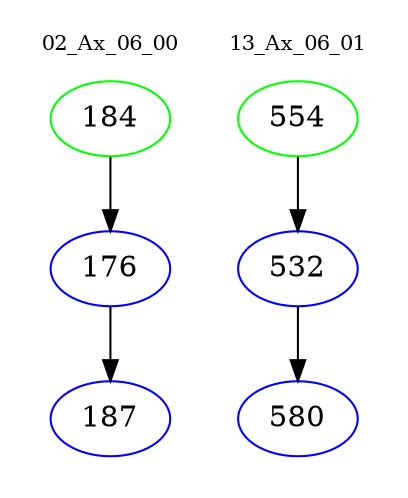 digraph{
subgraph cluster_0 {
color = white
label = "02_Ax_06_00";
fontsize=10;
T0_184 [label="184", color="green"]
T0_184 -> T0_176 [color="black"]
T0_176 [label="176", color="blue"]
T0_176 -> T0_187 [color="black"]
T0_187 [label="187", color="blue"]
}
subgraph cluster_1 {
color = white
label = "13_Ax_06_01";
fontsize=10;
T1_554 [label="554", color="green"]
T1_554 -> T1_532 [color="black"]
T1_532 [label="532", color="blue"]
T1_532 -> T1_580 [color="black"]
T1_580 [label="580", color="blue"]
}
}
